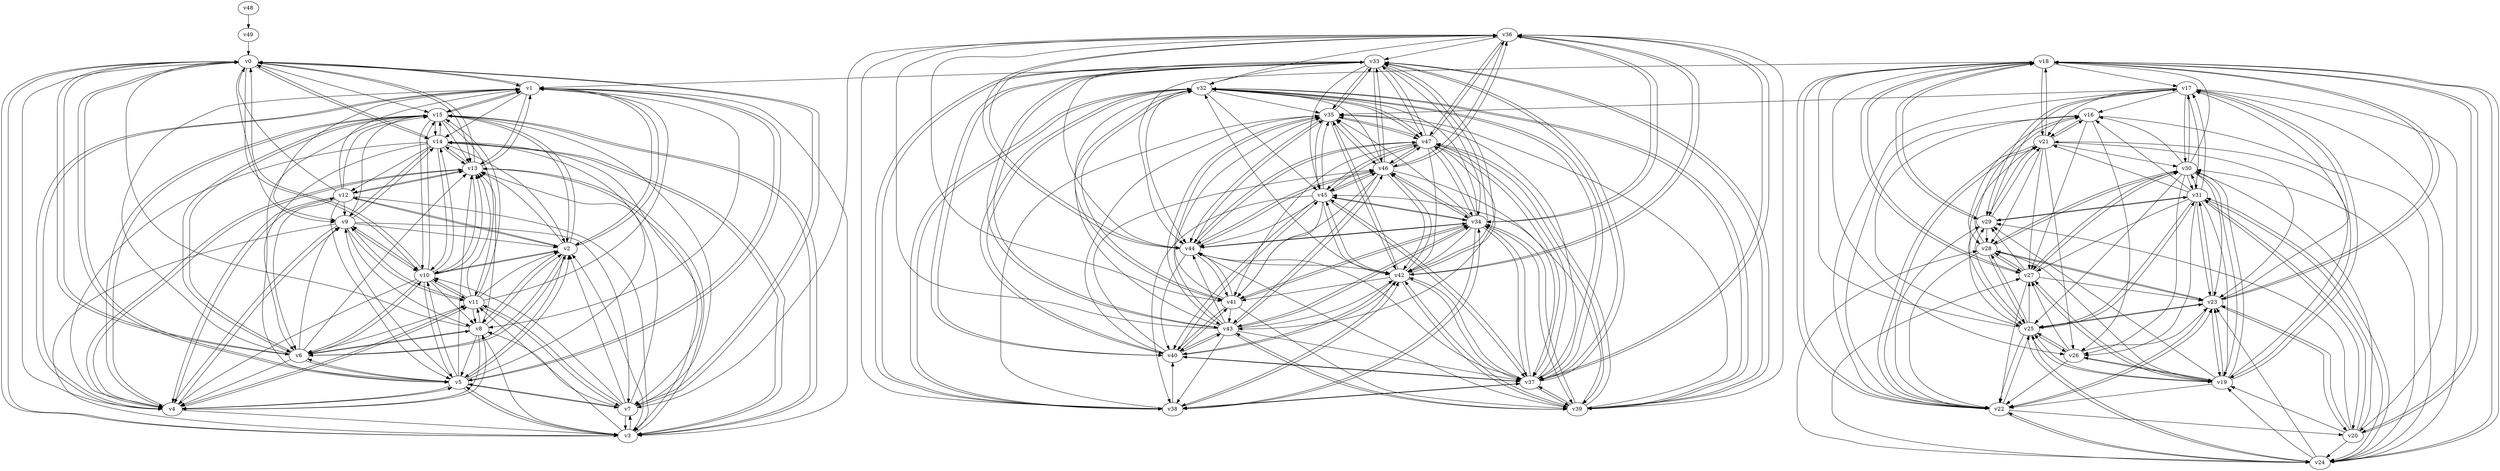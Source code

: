 digraph buchi_test072 {
    v0 [name="v0", player=1, priority=1];
    v1 [name="v1", player=0, priority=1];
    v2 [name="v2", player=0, priority=1];
    v3 [name="v3", player=0, priority=1];
    v4 [name="v4", player=1, priority=1];
    v5 [name="v5", player=0, priority=0];
    v6 [name="v6", player=0, priority=0];
    v7 [name="v7", player=0, priority=1];
    v8 [name="v8", player=1, priority=0];
    v9 [name="v9", player=0, priority=0];
    v10 [name="v10", player=1, priority=1];
    v11 [name="v11", player=0, priority=1];
    v12 [name="v12", player=0, priority=0];
    v13 [name="v13", player=0, priority=0];
    v14 [name="v14", player=0, priority=0];
    v15 [name="v15", player=1, priority=0];
    v16 [name="v16", player=1, priority=0];
    v17 [name="v17", player=1, priority=0];
    v18 [name="v18", player=0, priority=1];
    v19 [name="v19", player=1, priority=0];
    v20 [name="v20", player=1, priority=1];
    v21 [name="v21", player=1, priority=1];
    v22 [name="v22", player=0, priority=0];
    v23 [name="v23", player=1, priority=0];
    v24 [name="v24", player=0, priority=1];
    v25 [name="v25", player=0, priority=1];
    v26 [name="v26", player=1, priority=0];
    v27 [name="v27", player=1, priority=1];
    v28 [name="v28", player=1, priority=0];
    v29 [name="v29", player=0, priority=1];
    v30 [name="v30", player=1, priority=0];
    v31 [name="v31", player=1, priority=0];
    v32 [name="v32", player=0, priority=0];
    v33 [name="v33", player=1, priority=1];
    v34 [name="v34", player=1, priority=1];
    v35 [name="v35", player=1, priority=1];
    v36 [name="v36", player=0, priority=0];
    v37 [name="v37", player=0, priority=0];
    v38 [name="v38", player=1, priority=0];
    v39 [name="v39", player=0, priority=0];
    v40 [name="v40", player=0, priority=1];
    v41 [name="v41", player=1, priority=0];
    v42 [name="v42", player=0, priority=1];
    v43 [name="v43", player=1, priority=1];
    v44 [name="v44", player=1, priority=1];
    v45 [name="v45", player=0, priority=0];
    v46 [name="v46", player=0, priority=0];
    v47 [name="v47", player=1, priority=1];
    v48 [name="v48", player=0, priority=1];
    v49 [name="v49", player=0, priority=0];
    v18 -> v17;
    v18 -> v26;
    v8 -> v0;
    v18 -> v44;
    v0 -> v5;
    v40 -> v41;
    v30 -> v18;
    v0 -> v14;
    v33 -> v38;
    v33 -> v47;
    v44 -> v47;
    v3 -> v15;
    v14 -> v15;
    v37 -> v35;
    v49 -> v0;
    v7 -> v3;
    v26 -> v25;
    v18 -> v21;
    v8 -> v4;
    v48 -> v49;
    v0 -> v9;
    v11 -> v9;
    v40 -> v45;
    v25 -> v29;
    v33 -> v42;
    v44 -> v42;
    v14 -> v10;
    v22 -> v23;
    v15 -> v2;
    v36 -> v34;
    v47 -> v34;
    v15 -> v11;
    v47 -> v43;
    v21 -> v18;
    v29 -> v31;
    v21 -> v27;
    v11 -> v4;
    v33 -> v1;
    v10 -> v8;
    v41 -> v32;
    v2 -> v13;
    v25 -> v24;
    v33 -> v37;
    v44 -> v37;
    v3 -> v5;
    v32 -> v41;
    v22 -> v18;
    v3 -> v14;
    v35 -> v46;
    v15 -> v6;
    v28 -> v25;
    v7 -> v2;
    v36 -> v38;
    v7 -> v11;
    v36 -> v47;
    v6 -> v15;
    v29 -> v17;
    v21 -> v22;
    v40 -> v35;
    v2 -> v8;
    v25 -> v19;
    v25 -> v28;
    v3 -> v0;
    v14 -> v0;
    v32 -> v36;
    v43 -> v36;
    v14 -> v9;
    v32 -> v45;
    v17 -> v20;
    v36 -> v33;
    v47 -> v33;
    v17 -> v29;
    v36 -> v42;
    v47 -> v42;
    v6 -> v10;
    v29 -> v21;
    v21 -> v26;
    v39 -> v43;
    v2 -> v12;
    v24 -> v27;
    v14 -> v4;
    v32 -> v40;
    v43 -> v40;
    v35 -> v45;
    v9 -> v11;
    v17 -> v24;
    v36 -> v37;
    v47 -> v37;
    v47 -> v46;
    v6 -> v5;
    v29 -> v25;
    v21 -> v30;
    v10 -> v2;
    v10 -> v11;
    v39 -> v47;
    v24 -> v22;
    v32 -> v35;
    v43 -> v35;
    v24 -> v31;
    v32 -> v44;
    v16 -> v27;
    v43 -> v44;
    v17 -> v19;
    v47 -> v32;
    v9 -> v15;
    v6 -> v0;
    v6 -> v9;
    v42 -> v39;
    v21 -> v16;
    v39 -> v33;
    v20 -> v29;
    v31 -> v29;
    v10 -> v6;
    v23 -> v25;
    v39 -> v42;
    v1 -> v15;
    v32 -> v39;
    v43 -> v39;
    v35 -> v44;
    v5 -> v3;
    v46 -> v41;
    v9 -> v10;
    v28 -> v23;
    v6 -> v4;
    v6 -> v13;
    v20 -> v24;
    v31 -> v24;
    v39 -> v37;
    v23 -> v20;
    v13 -> v3;
    v13 -> v12;
    v43 -> v34;
    v24 -> v30;
    v16 -> v26;
    v46 -> v36;
    v38 -> v32;
    v5 -> v7;
    v46 -> v45;
    v9 -> v14;
    v27 -> v22;
    v19 -> v27;
    v30 -> v27;
    v42 -> v38;
    v12 -> v6;
    v20 -> v19;
    v31 -> v19;
    v39 -> v32;
    v12 -> v15;
    v4 -> v11;
    v1 -> v5;
    v34 -> v39;
    v1 -> v14;
    v24 -> v25;
    v16 -> v21;
    v5 -> v2;
    v8 -> v13;
    v19 -> v22;
    v30 -> v31;
    v42 -> v33;
    v12 -> v1;
    v20 -> v23;
    v31 -> v23;
    v23 -> v19;
    v4 -> v15;
    v23 -> v28;
    v1 -> v0;
    v45 -> v34;
    v1 -> v9;
    v34 -> v43;
    v37 -> v39;
    v46 -> v35;
    v5 -> v6;
    v46 -> v44;
    v38 -> v40;
    v0 -> v4;
    v30 -> v17;
    v19 -> v17;
    v27 -> v30;
    v0 -> v13;
    v11 -> v13;
    v19 -> v26;
    v30 -> v26;
    v12 -> v5;
    v20 -> v18;
    v4 -> v1;
    v33 -> v46;
    v44 -> v46;
    v1 -> v4;
    v34 -> v38;
    v45 -> v38;
    v1 -> v13;
    v37 -> v34;
    v34 -> v47;
    v45 -> v47;
    v18 -> v20;
    v38 -> v35;
    v18 -> v29;
    v8 -> v3;
    v11 -> v8;
    v19 -> v21;
    v19 -> v30;
    v12 -> v0;
    v33 -> v32;
    v12 -> v9;
    v4 -> v5;
    v44 -> v41;
    v23 -> v18;
    v34 -> v42;
    v45 -> v42;
    v37 -> v38;
    v15 -> v1;
    v37 -> v47;
    v15 -> v10;
    v26 -> v19;
    v7 -> v15;
    v18 -> v24;
    v0 -> v3;
    v30 -> v16;
    v19 -> v25;
    v30 -> v25;
    v12 -> v4;
    v25 -> v23;
    v41 -> v40;
    v44 -> v36;
    v4 -> v9;
    v33 -> v45;
    v22 -> v17;
    v3 -> v13;
    v14 -> v13;
    v34 -> v37;
    v45 -> v37;
    v37 -> v33;
    v37 -> v42;
    v15 -> v14;
    v7 -> v10;
    v36 -> v46;
    v26 -> v23;
    v8 -> v2;
    v8 -> v11;
    v0 -> v7;
    v11 -> v7;
    v40 -> v43;
    v41 -> v35;
    v25 -> v18;
    v41 -> v44;
    v25 -> v27;
    v33 -> v40;
    v44 -> v40;
    v22 -> v21;
    v7 -> v5;
    v36 -> v41;
    v47 -> v41;
    v18 -> v23;
    v11 -> v2;
    v10 -> v15;
    v41 -> v39;
    v25 -> v22;
    v33 -> v35;
    v44 -> v35;
    v25 -> v31;
    v33 -> v44;
    v14 -> v3;
    v22 -> v16;
    v14 -> v12;
    v22 -> v25;
    v15 -> v4;
    v7 -> v0;
    v47 -> v36;
    v15 -> v13;
    v47 -> v45;
    v40 -> v33;
    v21 -> v29;
    v40 -> v42;
    v2 -> v6;
    v2 -> v15;
    v25 -> v26;
    v3 -> v7;
    v14 -> v7;
    v22 -> v20;
    v28 -> v27;
    v6 -> v8;
    v29 -> v28;
    v40 -> v37;
    v10 -> v5;
    v2 -> v1;
    v10 -> v14;
    v2 -> v10;
    v25 -> v21;
    v3 -> v2;
    v14 -> v2;
    v32 -> v38;
    v43 -> v38;
    v3 -> v11;
    v32 -> v47;
    v35 -> v43;
    v28 -> v22;
    v47 -> v35;
    v17 -> v31;
    v36 -> v44;
    v47 -> v44;
    v40 -> v32;
    v21 -> v28;
    v10 -> v0;
    v39 -> v36;
    v10 -> v9;
    v39 -> v45;
    v2 -> v5;
    v43 -> v33;
    v14 -> v6;
    v16 -> v25;
    v43 -> v42;
    v35 -> v47;
    v9 -> v4;
    v5 -> v15;
    v47 -> v39;
    v17 -> v35;
    v29 -> v18;
    v42 -> v37;
    v42 -> v46;
    v21 -> v23;
    v31 -> v27;
    v10 -> v4;
    v10 -> v13;
    v32 -> v37;
    v43 -> v37;
    v35 -> v33;
    v43 -> v46;
    v35 -> v42;
    v36 -> v7;
    v5 -> v1;
    v5 -> v10;
    v9 -> v8;
    v17 -> v21;
    v17 -> v30;
    v28 -> v30;
    v6 -> v2;
    v6 -> v11;
    v42 -> v32;
    v42 -> v41;
    v39 -> v35;
    v20 -> v31;
    v39 -> v44;
    v13 -> v1;
    v1 -> v8;
    v13 -> v10;
    v24 -> v19;
    v43 -> v32;
    v24 -> v28;
    v16 -> v24;
    v46 -> v34;
    v46 -> v43;
    v9 -> v3;
    v5 -> v14;
    v17 -> v16;
    v28 -> v16;
    v27 -> v29;
    v42 -> v36;
    v42 -> v45;
    v31 -> v17;
    v12 -> v13;
    v31 -> v26;
    v23 -> v22;
    v23 -> v31;
    v1 -> v3;
    v13 -> v14;
    v34 -> v46;
    v45 -> v46;
    v24 -> v23;
    v16 -> v28;
    v5 -> v0;
    v38 -> v34;
    v5 -> v9;
    v46 -> v47;
    v9 -> v7;
    v6 -> v1;
    v19 -> v29;
    v42 -> v40;
    v31 -> v21;
    v39 -> v34;
    v23 -> v17;
    v20 -> v30;
    v4 -> v13;
    v31 -> v30;
    v13 -> v0;
    v34 -> v32;
    v34 -> v41;
    v45 -> v41;
    v24 -> v18;
    v46 -> v33;
    v26 -> v27;
    v5 -> v4;
    v46 -> v42;
    v9 -> v2;
    v5 -> v13;
    v8 -> v6;
    v27 -> v19;
    v27 -> v28;
    v42 -> v35;
    v12 -> v3;
    v31 -> v16;
    v31 -> v25;
    v4 -> v8;
    v1 -> v2;
    v13 -> v4;
    v34 -> v36;
    v37 -> v32;
    v34 -> v45;
    v26 -> v22;
    v46 -> v37;
    v38 -> v33;
    v18 -> v27;
    v38 -> v42;
    v27 -> v23;
    v0 -> v6;
    v30 -> v19;
    v0 -> v15;
    v11 -> v15;
    v19 -> v28;
    v30 -> v28;
    v41 -> v34;
    v41 -> v43;
    v31 -> v20;
    v4 -> v3;
    v33 -> v39;
    v4 -> v12;
    v22 -> v29;
    v45 -> v40;
    v37 -> v36;
    v37 -> v45;
    v46 -> v32;
    v7 -> v13;
    v18 -> v22;
    v38 -> v37;
    v8 -> v5;
    v27 -> v18;
    v0 -> v1;
    v11 -> v1;
    v0 -> v10;
    v11 -> v10;
    v19 -> v23;
    v30 -> v23;
    v40 -> v46;
    v12 -> v2;
    v33 -> v34;
    v44 -> v34;
    v33 -> v43;
    v22 -> v24;
    v34 -> v35;
    v45 -> v35;
    v34 -> v44;
    v45 -> v44;
    v37 -> v40;
    v15 -> v3;
    v7 -> v8;
}
